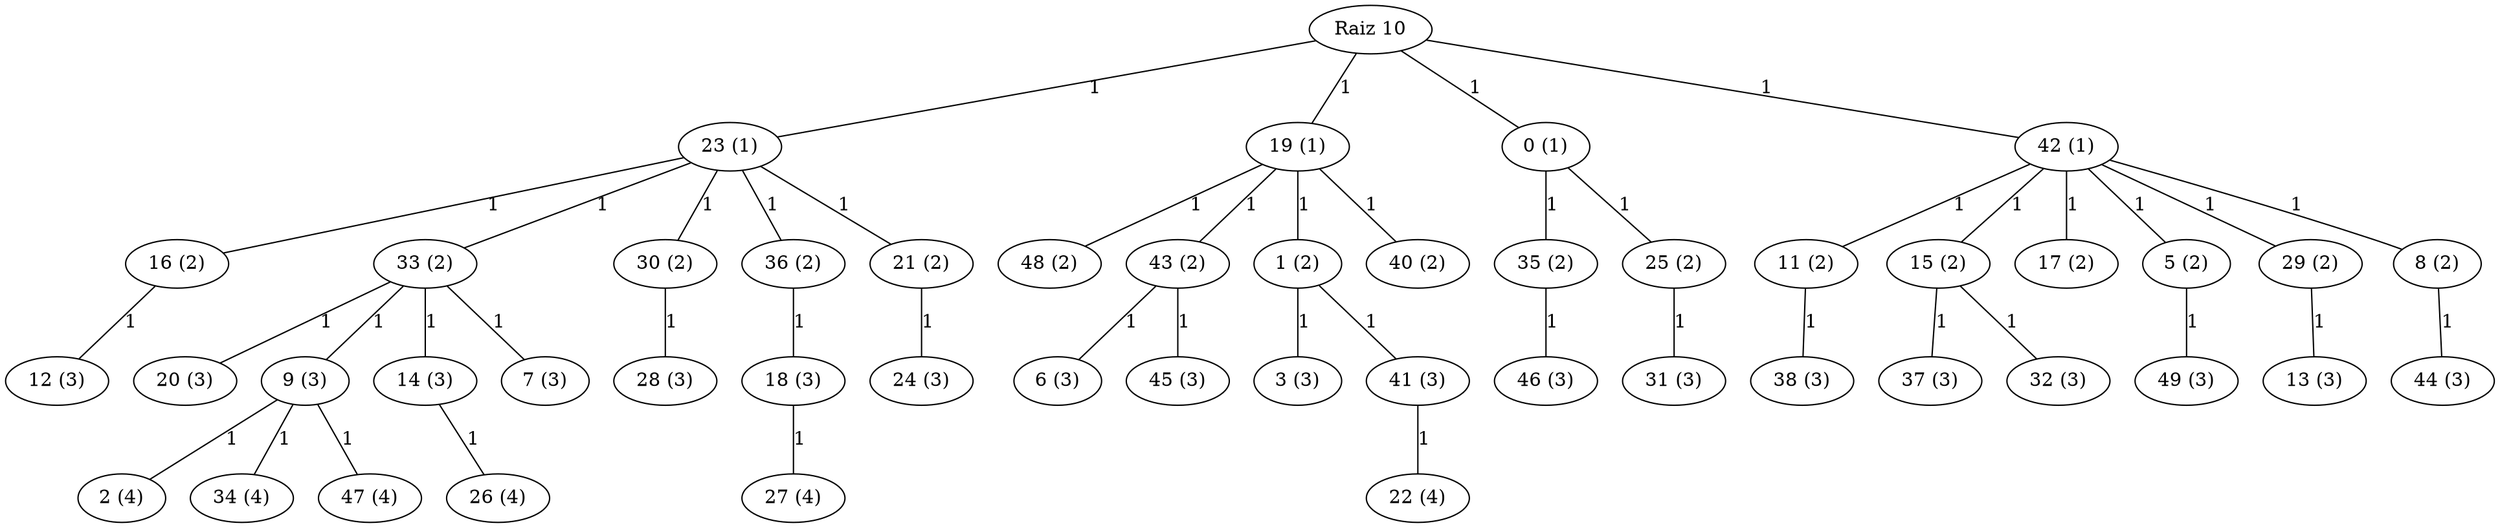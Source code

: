 graph DijkstraErdosRenyi_50_10 {
    "10" [label="Raiz 10"];
    "23 (1)" [label="23 (1)"];
    "19 (1)" [label="19 (1)"];
    "0 (1)" [label="0 (1)"];
    "42 (1)" [label="42 (1)"];
    "16 (2)" [label="16 (2)"];
    "33 (2)" [label="33 (2)"];
    "30 (2)" [label="30 (2)"];
    "36 (2)" [label="36 (2)"];
    "21 (2)" [label="21 (2)"];
    "48 (2)" [label="48 (2)"];
    "43 (2)" [label="43 (2)"];
    "1 (2)" [label="1 (2)"];
    "40 (2)" [label="40 (2)"];
    "35 (2)" [label="35 (2)"];
    "25 (2)" [label="25 (2)"];
    "11 (2)" [label="11 (2)"];
    "15 (2)" [label="15 (2)"];
    "17 (2)" [label="17 (2)"];
    "5 (2)" [label="5 (2)"];
    "29 (2)" [label="29 (2)"];
    "8 (2)" [label="8 (2)"];
    "12 (3)" [label="12 (3)"];
    "20 (3)" [label="20 (3)"];
    "9 (3)" [label="9 (3)"];
    "14 (3)" [label="14 (3)"];
    "7 (3)" [label="7 (3)"];
    "28 (3)" [label="28 (3)"];
    "18 (3)" [label="18 (3)"];
    "24 (3)" [label="24 (3)"];
    "6 (3)" [label="6 (3)"];
    "45 (3)" [label="45 (3)"];
    "3 (3)" [label="3 (3)"];
    "41 (3)" [label="41 (3)"];
    "46 (3)" [label="46 (3)"];
    "31 (3)" [label="31 (3)"];
    "38 (3)" [label="38 (3)"];
    "37 (3)" [label="37 (3)"];
    "32 (3)" [label="32 (3)"];
    "49 (3)" [label="49 (3)"];
    "13 (3)" [label="13 (3)"];
    "44 (3)" [label="44 (3)"];
    "2 (4)" [label="2 (4)"];
    "34 (4)" [label="34 (4)"];
    "47 (4)" [label="47 (4)"];
    "26 (4)" [label="26 (4)"];
    "27 (4)" [label="27 (4)"];
    "22 (4)" [label="22 (4)"];
    "10" -- "23 (1)" [label="1"];
    "10" -- "19 (1)" [label="1"];
    "10" -- "0 (1)" [label="1"];
    "10" -- "42 (1)" [label="1"];
    "23 (1)" -- "16 (2)" [label="1"];
    "23 (1)" -- "33 (2)" [label="1"];
    "23 (1)" -- "30 (2)" [label="1"];
    "23 (1)" -- "36 (2)" [label="1"];
    "23 (1)" -- "21 (2)" [label="1"];
    "19 (1)" -- "48 (2)" [label="1"];
    "19 (1)" -- "43 (2)" [label="1"];
    "19 (1)" -- "1 (2)" [label="1"];
    "19 (1)" -- "40 (2)" [label="1"];
    "0 (1)" -- "35 (2)" [label="1"];
    "0 (1)" -- "25 (2)" [label="1"];
    "42 (1)" -- "11 (2)" [label="1"];
    "42 (1)" -- "15 (2)" [label="1"];
    "42 (1)" -- "17 (2)" [label="1"];
    "42 (1)" -- "5 (2)" [label="1"];
    "42 (1)" -- "29 (2)" [label="1"];
    "42 (1)" -- "8 (2)" [label="1"];
    "16 (2)" -- "12 (3)" [label="1"];
    "33 (2)" -- "20 (3)" [label="1"];
    "33 (2)" -- "9 (3)" [label="1"];
    "33 (2)" -- "14 (3)" [label="1"];
    "33 (2)" -- "7 (3)" [label="1"];
    "30 (2)" -- "28 (3)" [label="1"];
    "36 (2)" -- "18 (3)" [label="1"];
    "21 (2)" -- "24 (3)" [label="1"];
    "43 (2)" -- "6 (3)" [label="1"];
    "43 (2)" -- "45 (3)" [label="1"];
    "1 (2)" -- "3 (3)" [label="1"];
    "1 (2)" -- "41 (3)" [label="1"];
    "35 (2)" -- "46 (3)" [label="1"];
    "25 (2)" -- "31 (3)" [label="1"];
    "11 (2)" -- "38 (3)" [label="1"];
    "15 (2)" -- "37 (3)" [label="1"];
    "15 (2)" -- "32 (3)" [label="1"];
    "5 (2)" -- "49 (3)" [label="1"];
    "29 (2)" -- "13 (3)" [label="1"];
    "8 (2)" -- "44 (3)" [label="1"];
    "9 (3)" -- "2 (4)" [label="1"];
    "9 (3)" -- "34 (4)" [label="1"];
    "9 (3)" -- "47 (4)" [label="1"];
    "14 (3)" -- "26 (4)" [label="1"];
    "18 (3)" -- "27 (4)" [label="1"];
    "41 (3)" -- "22 (4)" [label="1"];
}
